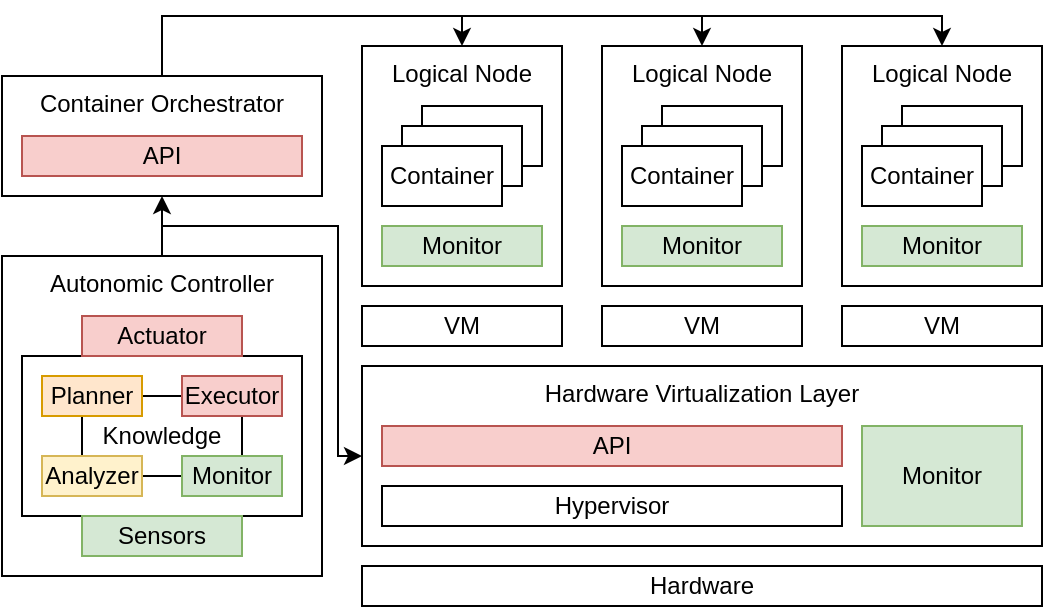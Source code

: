 <mxfile version="16.1.2" type="device"><diagram id="PuBryCp7XyQqYpIwAhsd" name="Seite-1"><mxGraphModel dx="763" dy="688" grid="1" gridSize="10" guides="1" tooltips="1" connect="1" arrows="1" fold="1" page="1" pageScale="1" pageWidth="827" pageHeight="1169" math="0" shadow="0"><root><mxCell id="0"/><mxCell id="1" parent="0"/><mxCell id="rdsuY5qbquurwYPN1jLR-104" value="Container Orchestrator" style="rounded=0;whiteSpace=wrap;html=1;verticalAlign=top;" parent="1" vertex="1"><mxGeometry x="70" y="75" width="160" height="60" as="geometry"/></mxCell><mxCell id="G_JykrRNUfqj2mm6K9YM-40" style="edgeStyle=orthogonalEdgeStyle;rounded=0;jumpStyle=arc;orthogonalLoop=1;jettySize=auto;html=1;exitX=0.5;exitY=0;exitDx=0;exitDy=0;entryX=0;entryY=0.5;entryDx=0;entryDy=0;" parent="1" source="G_JykrRNUfqj2mm6K9YM-38" target="rdsuY5qbquurwYPN1jLR-101" edge="1"><mxGeometry relative="1" as="geometry"><Array as="points"><mxPoint x="150" y="150"/><mxPoint x="238" y="150"/><mxPoint x="238" y="265"/></Array></mxGeometry></mxCell><mxCell id="rdsuY5qbquurwYPN1jLR-83" value="Logical Node" style="rounded=0;whiteSpace=wrap;html=1;verticalAlign=top;" parent="1" vertex="1"><mxGeometry x="250" y="60" width="100" height="120" as="geometry"/></mxCell><mxCell id="rdsuY5qbquurwYPN1jLR-87" value="" style="rounded=0;whiteSpace=wrap;html=1;" parent="1" vertex="1"><mxGeometry x="280" y="90" width="60" height="30" as="geometry"/></mxCell><mxCell id="rdsuY5qbquurwYPN1jLR-86" value="" style="rounded=0;whiteSpace=wrap;html=1;" parent="1" vertex="1"><mxGeometry x="270" y="100" width="60" height="30" as="geometry"/></mxCell><mxCell id="rdsuY5qbquurwYPN1jLR-81" value="Hardware" style="rounded=0;whiteSpace=wrap;html=1;" parent="1" vertex="1"><mxGeometry x="250" y="320" width="340" height="20" as="geometry"/></mxCell><mxCell id="rdsuY5qbquurwYPN1jLR-84" value="Container" style="rounded=0;whiteSpace=wrap;html=1;" parent="1" vertex="1"><mxGeometry x="260" y="110" width="60" height="30" as="geometry"/></mxCell><mxCell id="rdsuY5qbquurwYPN1jLR-88" value="Monitor" style="rounded=0;whiteSpace=wrap;html=1;fillColor=#d5e8d4;strokeColor=#82b366;" parent="1" vertex="1"><mxGeometry x="260" y="150" width="80" height="20" as="geometry"/></mxCell><mxCell id="rdsuY5qbquurwYPN1jLR-94" value="VM" style="rounded=0;whiteSpace=wrap;html=1;verticalAlign=middle;" parent="1" vertex="1"><mxGeometry x="250" y="190" width="100" height="20" as="geometry"/></mxCell><mxCell id="rdsuY5qbquurwYPN1jLR-99" value="VM" style="rounded=0;whiteSpace=wrap;html=1;verticalAlign=middle;" parent="1" vertex="1"><mxGeometry x="370" y="190" width="100" height="20" as="geometry"/></mxCell><mxCell id="rdsuY5qbquurwYPN1jLR-101" value="Hardware Virtualization Layer" style="rounded=0;whiteSpace=wrap;html=1;verticalAlign=top;" parent="1" vertex="1"><mxGeometry x="250" y="220" width="340" height="90" as="geometry"/></mxCell><mxCell id="G_JykrRNUfqj2mm6K9YM-35" style="edgeStyle=orthogonalEdgeStyle;rounded=0;jumpStyle=arc;orthogonalLoop=1;jettySize=auto;html=1;exitX=0.5;exitY=0;exitDx=0;exitDy=0;entryX=0.5;entryY=0;entryDx=0;entryDy=0;" parent="1" source="rdsuY5qbquurwYPN1jLR-104" target="rdsuY5qbquurwYPN1jLR-83" edge="1"><mxGeometry relative="1" as="geometry"><Array as="points"><mxPoint x="150" y="45"/><mxPoint x="300" y="45"/></Array></mxGeometry></mxCell><mxCell id="G_JykrRNUfqj2mm6K9YM-36" style="edgeStyle=orthogonalEdgeStyle;rounded=0;jumpStyle=arc;orthogonalLoop=1;jettySize=auto;html=1;entryX=0.5;entryY=0;entryDx=0;entryDy=0;exitX=0.5;exitY=0;exitDx=0;exitDy=0;" parent="1" source="rdsuY5qbquurwYPN1jLR-104" target="G_JykrRNUfqj2mm6K9YM-17" edge="1"><mxGeometry relative="1" as="geometry"><Array as="points"><mxPoint x="150" y="45"/><mxPoint x="420" y="45"/></Array><mxPoint x="190" y="60" as="sourcePoint"/><mxPoint x="424" y="65" as="targetPoint"/></mxGeometry></mxCell><mxCell id="G_JykrRNUfqj2mm6K9YM-37" style="edgeStyle=orthogonalEdgeStyle;rounded=0;jumpStyle=arc;orthogonalLoop=1;jettySize=auto;html=1;exitX=0.5;exitY=0;exitDx=0;exitDy=0;entryX=0.5;entryY=0;entryDx=0;entryDy=0;" parent="1" source="rdsuY5qbquurwYPN1jLR-104" target="G_JykrRNUfqj2mm6K9YM-22" edge="1"><mxGeometry relative="1" as="geometry"><Array as="points"><mxPoint x="150" y="45"/><mxPoint x="540" y="45"/></Array></mxGeometry></mxCell><mxCell id="rdsuY5qbquurwYPN1jLR-105" value="API" style="rounded=0;whiteSpace=wrap;html=1;fillColor=#f8cecc;strokeColor=#b85450;" parent="1" vertex="1"><mxGeometry x="80" y="105" width="140" height="20" as="geometry"/></mxCell><mxCell id="G_JykrRNUfqj2mm6K9YM-2" value="Monitor" style="rounded=0;whiteSpace=wrap;html=1;fillColor=#d5e8d4;strokeColor=#82b366;" parent="1" vertex="1"><mxGeometry x="500" y="250" width="80" height="50" as="geometry"/></mxCell><mxCell id="G_JykrRNUfqj2mm6K9YM-3" value="Hypervisor" style="rounded=0;whiteSpace=wrap;html=1;" parent="1" vertex="1"><mxGeometry x="260" y="280" width="230" height="20" as="geometry"/></mxCell><mxCell id="G_JykrRNUfqj2mm6K9YM-17" value="Logical Node" style="rounded=0;whiteSpace=wrap;html=1;verticalAlign=top;" parent="1" vertex="1"><mxGeometry x="370" y="60" width="100" height="120" as="geometry"/></mxCell><mxCell id="G_JykrRNUfqj2mm6K9YM-18" value="" style="rounded=0;whiteSpace=wrap;html=1;" parent="1" vertex="1"><mxGeometry x="400" y="90" width="60" height="30" as="geometry"/></mxCell><mxCell id="G_JykrRNUfqj2mm6K9YM-19" value="" style="rounded=0;whiteSpace=wrap;html=1;" parent="1" vertex="1"><mxGeometry x="390" y="100" width="60" height="30" as="geometry"/></mxCell><mxCell id="G_JykrRNUfqj2mm6K9YM-20" value="Container" style="rounded=0;whiteSpace=wrap;html=1;" parent="1" vertex="1"><mxGeometry x="380" y="110" width="60" height="30" as="geometry"/></mxCell><mxCell id="G_JykrRNUfqj2mm6K9YM-21" value="Monitor" style="rounded=0;whiteSpace=wrap;html=1;fillColor=#d5e8d4;strokeColor=#82b366;" parent="1" vertex="1"><mxGeometry x="380" y="150" width="80" height="20" as="geometry"/></mxCell><mxCell id="G_JykrRNUfqj2mm6K9YM-22" value="Logical Node" style="rounded=0;whiteSpace=wrap;html=1;verticalAlign=top;" parent="1" vertex="1"><mxGeometry x="490" y="60" width="100" height="120" as="geometry"/></mxCell><mxCell id="G_JykrRNUfqj2mm6K9YM-23" value="" style="rounded=0;whiteSpace=wrap;html=1;" parent="1" vertex="1"><mxGeometry x="520" y="90" width="60" height="30" as="geometry"/></mxCell><mxCell id="G_JykrRNUfqj2mm6K9YM-24" value="" style="rounded=0;whiteSpace=wrap;html=1;" parent="1" vertex="1"><mxGeometry x="510" y="100" width="60" height="30" as="geometry"/></mxCell><mxCell id="G_JykrRNUfqj2mm6K9YM-25" value="Container" style="rounded=0;whiteSpace=wrap;html=1;" parent="1" vertex="1"><mxGeometry x="500" y="110" width="60" height="30" as="geometry"/></mxCell><mxCell id="G_JykrRNUfqj2mm6K9YM-26" value="Monitor" style="rounded=0;whiteSpace=wrap;html=1;fillColor=#d5e8d4;strokeColor=#82b366;" parent="1" vertex="1"><mxGeometry x="500" y="150" width="80" height="20" as="geometry"/></mxCell><mxCell id="G_JykrRNUfqj2mm6K9YM-27" value="VM" style="rounded=0;whiteSpace=wrap;html=1;verticalAlign=middle;" parent="1" vertex="1"><mxGeometry x="490" y="190" width="100" height="20" as="geometry"/></mxCell><mxCell id="G_JykrRNUfqj2mm6K9YM-29" value="API" style="rounded=0;whiteSpace=wrap;html=1;fillColor=#f8cecc;strokeColor=#b85450;" parent="1" vertex="1"><mxGeometry x="260" y="250" width="230" height="20" as="geometry"/></mxCell><mxCell id="7r-9x-2woH5UA3xhIBz9-2" style="edgeStyle=orthogonalEdgeStyle;rounded=0;orthogonalLoop=1;jettySize=auto;html=1;exitX=0.5;exitY=0;exitDx=0;exitDy=0;entryX=0.5;entryY=1;entryDx=0;entryDy=0;" parent="1" source="G_JykrRNUfqj2mm6K9YM-38" target="rdsuY5qbquurwYPN1jLR-104" edge="1"><mxGeometry relative="1" as="geometry"/></mxCell><mxCell id="G_JykrRNUfqj2mm6K9YM-38" value="Autonomic Controller" style="rounded=0;whiteSpace=wrap;html=1;verticalAlign=top;" parent="1" vertex="1"><mxGeometry x="70" y="165" width="160" height="160" as="geometry"/></mxCell><mxCell id="rdsuY5qbquurwYPN1jLR-80" value="" style="rounded=0;whiteSpace=wrap;html=1;" parent="1" vertex="1"><mxGeometry x="80" y="215" width="140" height="80" as="geometry"/></mxCell><mxCell id="rdsuY5qbquurwYPN1jLR-79" value="Knowledge" style="rounded=0;whiteSpace=wrap;html=1;" parent="1" vertex="1"><mxGeometry x="110" y="235" width="80" height="40" as="geometry"/></mxCell><mxCell id="rdsuY5qbquurwYPN1jLR-78" value="Monitor" style="rounded=0;whiteSpace=wrap;html=1;fillColor=#d5e8d4;strokeColor=#82b366;" parent="1" vertex="1"><mxGeometry x="160" y="265" width="50" height="20" as="geometry"/></mxCell><mxCell id="rdsuY5qbquurwYPN1jLR-77" value="Executor" style="rounded=0;whiteSpace=wrap;html=1;fillColor=#f8cecc;strokeColor=#b85450;" parent="1" vertex="1"><mxGeometry x="160" y="225" width="50" height="20" as="geometry"/></mxCell><mxCell id="rdsuY5qbquurwYPN1jLR-76" value="Analyzer" style="rounded=0;whiteSpace=wrap;html=1;fillColor=#fff2cc;strokeColor=#d6b656;" parent="1" vertex="1"><mxGeometry x="90" y="265" width="50" height="20" as="geometry"/></mxCell><mxCell id="rdsuY5qbquurwYPN1jLR-75" value="Planner" style="rounded=0;whiteSpace=wrap;html=1;fillColor=#ffe6cc;strokeColor=#d79b00;" parent="1" vertex="1"><mxGeometry x="90" y="225" width="50" height="20" as="geometry"/></mxCell><mxCell id="rdsuY5qbquurwYPN1jLR-102" value="Sensors" style="rounded=0;whiteSpace=wrap;html=1;fillColor=#d5e8d4;strokeColor=#82b366;" parent="1" vertex="1"><mxGeometry x="110" y="295" width="80" height="20" as="geometry"/></mxCell><mxCell id="rdsuY5qbquurwYPN1jLR-103" value="Actuator" style="rounded=0;whiteSpace=wrap;html=1;fillColor=#f8cecc;strokeColor=#b85450;" parent="1" vertex="1"><mxGeometry x="110" y="195" width="80" height="20" as="geometry"/></mxCell></root></mxGraphModel></diagram></mxfile>